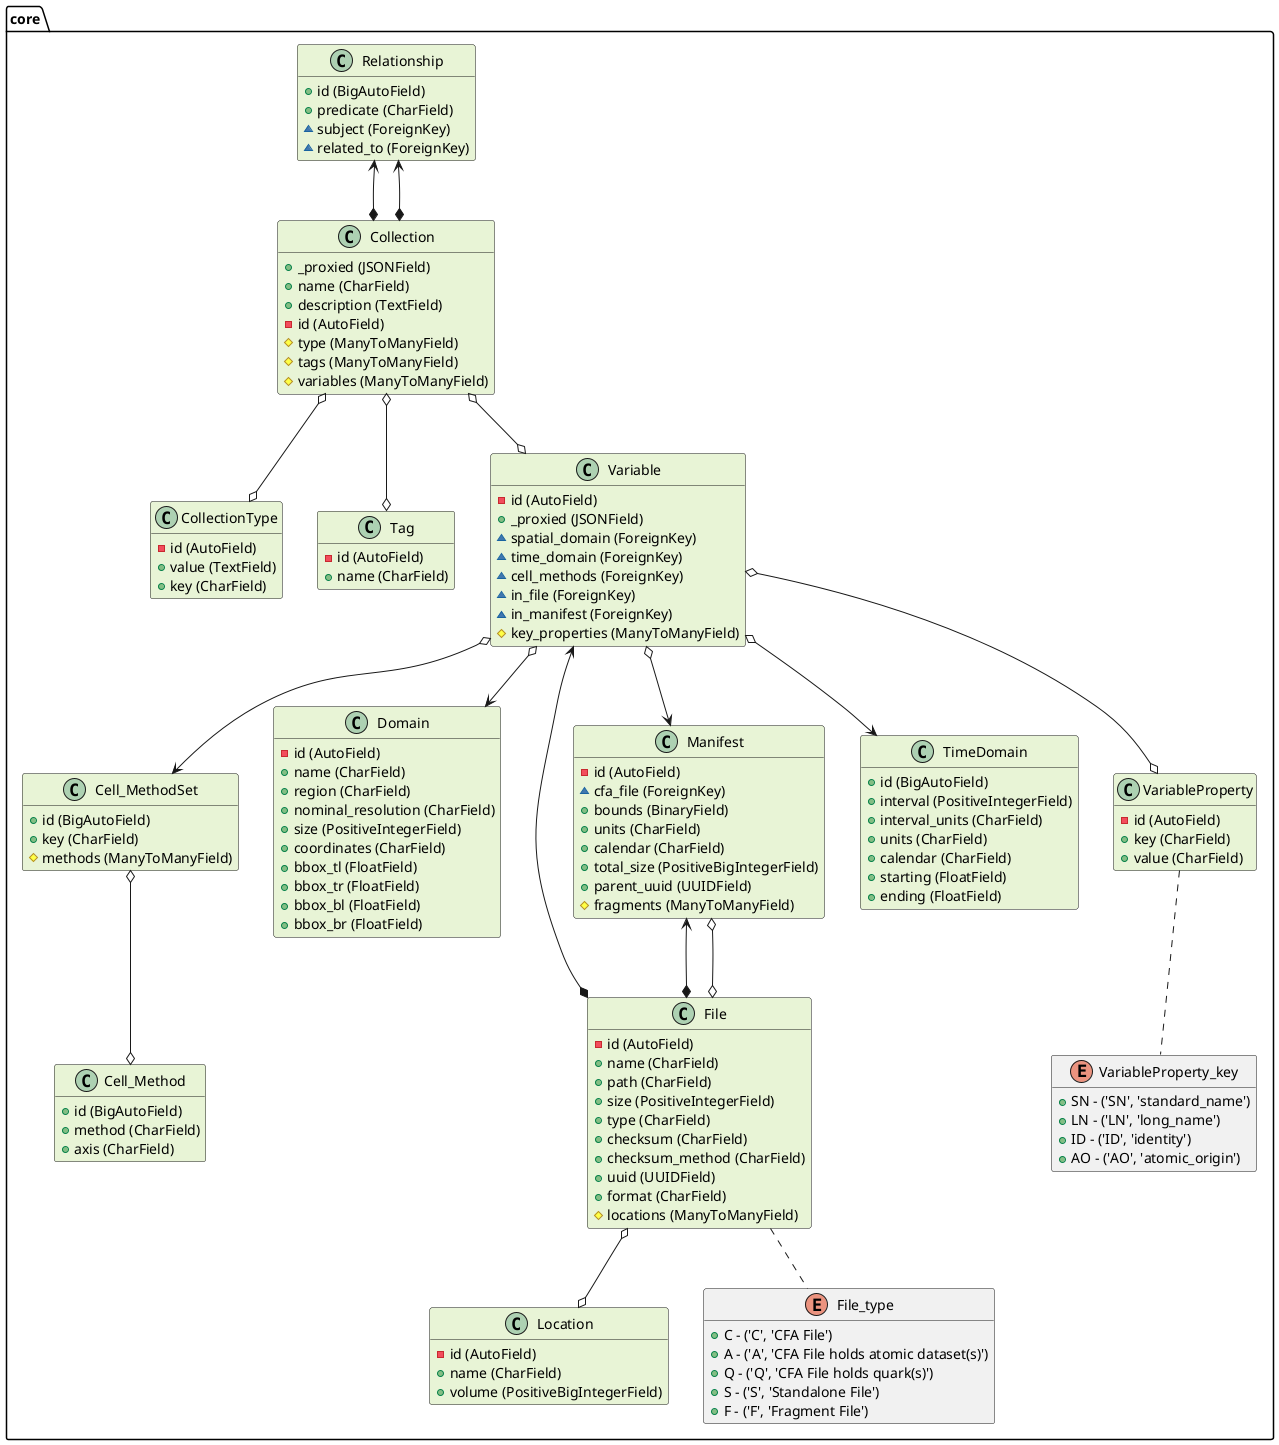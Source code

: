 @startuml 
hide attributes
class core.Cell_Method #e8f4d6 {
    + id (BigAutoField)
    + method (CharField)
    + axis (CharField)
}


class core.Cell_MethodSet #e8f4d6 {
    + id (BigAutoField)
    + key (CharField)
    # methods (ManyToManyField)
}
core.Cell_MethodSet o--o core.Cell_Method


class core.CollectionType #e8f4d6 {
    - id (AutoField)
    + value (TextField)
    + key (CharField)
}


class core.Collection #e8f4d6 {
    + _proxied (JSONField)
    + name (CharField)
    + description (TextField)
    - id (AutoField)
    # type (ManyToManyField)
    # tags (ManyToManyField)
    # variables (ManyToManyField)
}
core.Collection o--o core.CollectionType
core.Collection o--o core.Tag
core.Collection o--o core.Variable


class core.Domain #e8f4d6 {
    - id (AutoField)
    + name (CharField)
    + region (CharField)
    + nominal_resolution (CharField)
    + size (PositiveIntegerField)
    + coordinates (CharField)
    + bbox_tl (FloatField)
    + bbox_tr (FloatField)
    + bbox_bl (FloatField)
    + bbox_br (FloatField)
}


class core.File #e8f4d6 {
    - id (AutoField)
    + name (CharField)
    + path (CharField)
    + size (PositiveIntegerField)
    + type (CharField)
    + checksum (CharField)
    + checksum_method (CharField)
    + uuid (UUIDField)
    + format (CharField)
    # locations (ManyToManyField)
}
core.File o--o core.Location
core.File .- core.File_type


class core.Location #e8f4d6 {
    - id (AutoField)
    + name (CharField)
    + volume (PositiveBigIntegerField)
}


class core.Manifest #e8f4d6 {
    - id (AutoField)
    ~ cfa_file (ForeignKey)
    + bounds (BinaryField)
    + units (CharField)
    + calendar (CharField)
    + total_size (PositiveBigIntegerField)
    + parent_uuid (UUIDField)
    # fragments (ManyToManyField)
}
core.Manifest <--* core.File
core.Manifest o--o core.File


class core.Relationship #e8f4d6 {
    + id (BigAutoField)
    + predicate (CharField)
    ~ subject (ForeignKey)
    ~ related_to (ForeignKey)
}
core.Relationship <--* core.Collection
core.Relationship <--* core.Collection


class core.Tag #e8f4d6 {
    - id (AutoField)
    + name (CharField)
}


class core.TimeDomain #e8f4d6 {
    + id (BigAutoField)
    + interval (PositiveIntegerField)
    + interval_units (CharField)
    + units (CharField)
    + calendar (CharField)
    + starting (FloatField)
    + ending (FloatField)
}


class core.VariableProperty #e8f4d6 {
    - id (AutoField)
    + key (CharField)
    + value (CharField)
}
core.VariableProperty .- core.VariableProperty_key


class core.Variable #e8f4d6 {
    - id (AutoField)
    + _proxied (JSONField)
    ~ spatial_domain (ForeignKey)
    ~ time_domain (ForeignKey)
    ~ cell_methods (ForeignKey)
    ~ in_file (ForeignKey)
    ~ in_manifest (ForeignKey)
    # key_properties (ManyToManyField)
}
core.Variable o--> core.Domain
core.Variable o--> core.TimeDomain
core.Variable o--> core.Cell_MethodSet
core.Variable <--* core.File
core.Variable o--> core.Manifest
core.Variable o--o core.VariableProperty


enum core.File_type{
    + C - ('C', 'CFA File')
    + A - ('A', 'CFA File holds atomic dataset(s)')
    + Q - ('Q', 'CFA File holds quark(s)')
    + S - ('S', 'Standalone File')
    + F - ('F', 'Fragment File')
}

enum core.VariableProperty_key{
    + SN - ('SN', 'standard_name')
    + LN - ('LN', 'long_name')
    + ID - ('ID', 'identity')
    + AO - ('AO', 'atomic_origin')
}

@enduml
